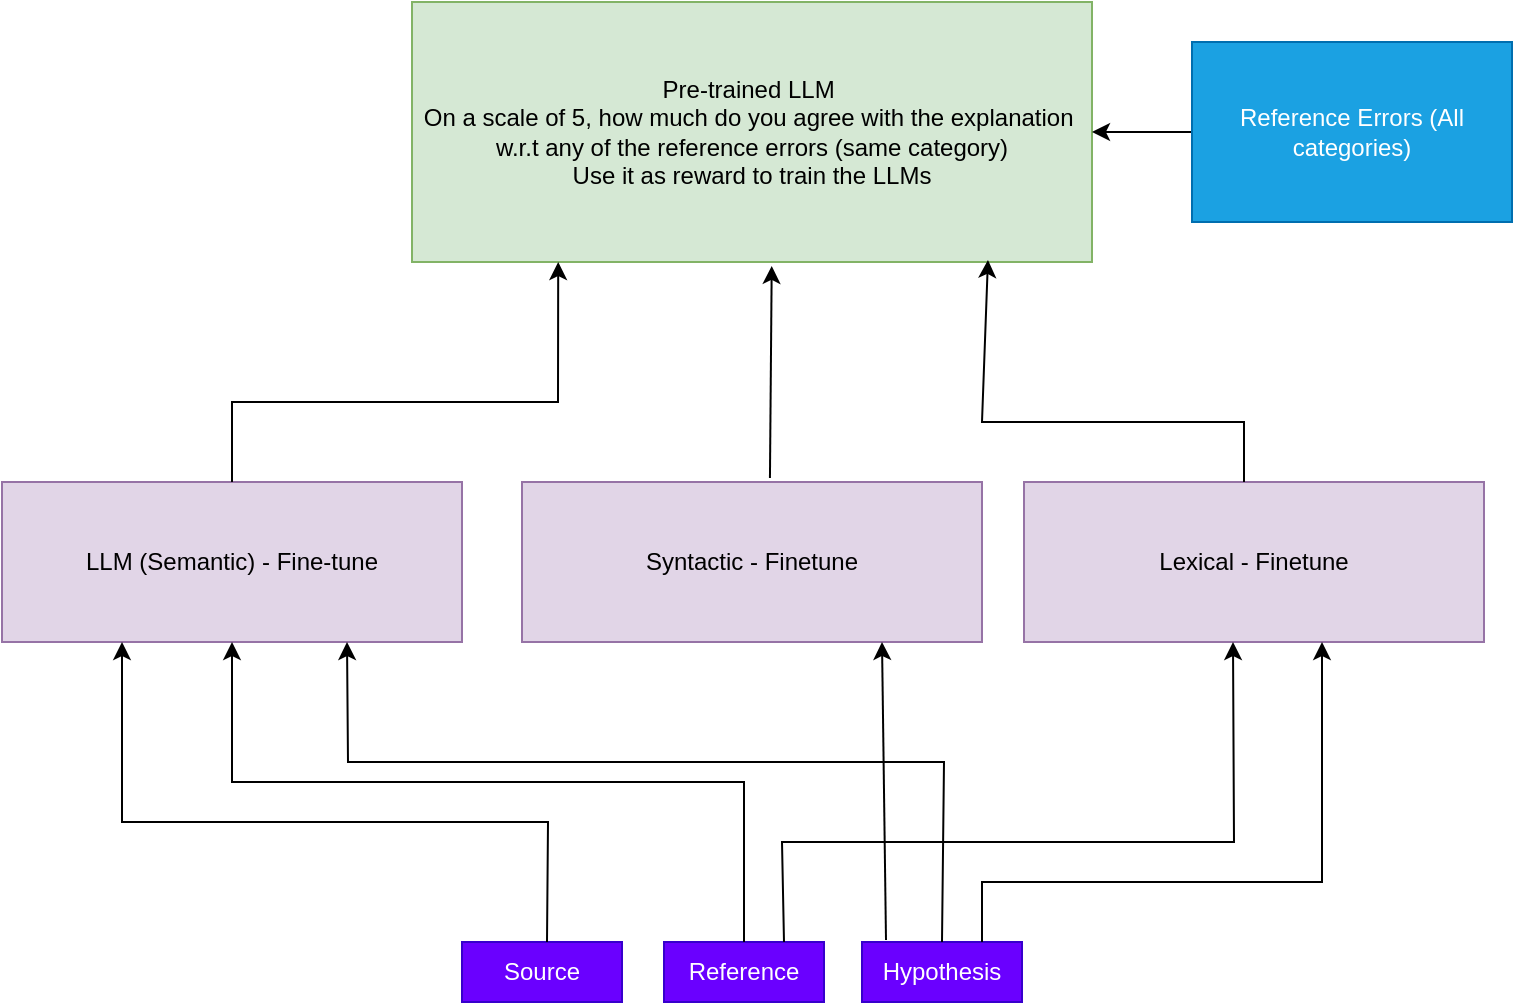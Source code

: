 <mxfile version="24.6.2" type="github">
  <diagram name="Page-1" id="j7pLxt_aFuo62LmIML0I">
    <mxGraphModel dx="1242" dy="711" grid="1" gridSize="10" guides="1" tooltips="1" connect="1" arrows="1" fold="1" page="1" pageScale="1" pageWidth="850" pageHeight="1100" math="0" shadow="0">
      <root>
        <mxCell id="0" />
        <mxCell id="1" parent="0" />
        <mxCell id="3CplHwLoWwES2rncd2Qt-1" value="LLM (Semantic) - Fine-tune" style="rounded=0;whiteSpace=wrap;html=1;fillColor=#e1d5e7;strokeColor=#9673a6;" vertex="1" parent="1">
          <mxGeometry x="55" y="310" width="230" height="80" as="geometry" />
        </mxCell>
        <mxCell id="3CplHwLoWwES2rncd2Qt-2" value="Source" style="rounded=0;whiteSpace=wrap;html=1;fillColor=#6a00ff;fontColor=#ffffff;strokeColor=#3700CC;" vertex="1" parent="1">
          <mxGeometry x="285" y="540" width="80" height="30" as="geometry" />
        </mxCell>
        <mxCell id="3CplHwLoWwES2rncd2Qt-3" value="Reference" style="rounded=0;whiteSpace=wrap;html=1;fillColor=#6a00ff;fontColor=#ffffff;strokeColor=#3700CC;" vertex="1" parent="1">
          <mxGeometry x="386" y="540" width="80" height="30" as="geometry" />
        </mxCell>
        <mxCell id="3CplHwLoWwES2rncd2Qt-4" value="Hypothesis" style="rounded=0;whiteSpace=wrap;html=1;fillColor=#6a00ff;fontColor=#ffffff;strokeColor=#3700CC;" vertex="1" parent="1">
          <mxGeometry x="485" y="540" width="80" height="30" as="geometry" />
        </mxCell>
        <mxCell id="3CplHwLoWwES2rncd2Qt-5" value="Syntactic - Finetune" style="rounded=0;whiteSpace=wrap;html=1;fillColor=#e1d5e7;strokeColor=#9673a6;" vertex="1" parent="1">
          <mxGeometry x="315" y="310" width="230" height="80" as="geometry" />
        </mxCell>
        <mxCell id="3CplHwLoWwES2rncd2Qt-6" value="Lexical - Finetune" style="rounded=0;whiteSpace=wrap;html=1;fillColor=#e1d5e7;strokeColor=#9673a6;" vertex="1" parent="1">
          <mxGeometry x="566" y="310" width="230" height="80" as="geometry" />
        </mxCell>
        <mxCell id="3CplHwLoWwES2rncd2Qt-7" value="" style="endArrow=classic;html=1;rounded=0;exitX=0.5;exitY=0;exitDx=0;exitDy=0;entryX=0.25;entryY=1;entryDx=0;entryDy=0;" edge="1" parent="1">
          <mxGeometry width="50" height="50" relative="1" as="geometry">
            <mxPoint x="327.5" y="540" as="sourcePoint" />
            <mxPoint x="115" y="390" as="targetPoint" />
            <Array as="points">
              <mxPoint x="328" y="480" />
              <mxPoint x="115" y="480" />
            </Array>
          </mxGeometry>
        </mxCell>
        <mxCell id="3CplHwLoWwES2rncd2Qt-8" value="" style="endArrow=classic;html=1;rounded=0;exitX=0.5;exitY=0;exitDx=0;exitDy=0;entryX=0.5;entryY=1;entryDx=0;entryDy=0;" edge="1" parent="1" source="3CplHwLoWwES2rncd2Qt-3" target="3CplHwLoWwES2rncd2Qt-1">
          <mxGeometry width="50" height="50" relative="1" as="geometry">
            <mxPoint x="375" y="420" as="sourcePoint" />
            <mxPoint x="425" y="370" as="targetPoint" />
            <Array as="points">
              <mxPoint x="426" y="460" />
              <mxPoint x="170" y="460" />
            </Array>
          </mxGeometry>
        </mxCell>
        <mxCell id="3CplHwLoWwES2rncd2Qt-9" value="" style="endArrow=classic;html=1;rounded=0;exitX=0.5;exitY=0;exitDx=0;exitDy=0;entryX=0.75;entryY=1;entryDx=0;entryDy=0;" edge="1" parent="1" source="3CplHwLoWwES2rncd2Qt-4" target="3CplHwLoWwES2rncd2Qt-1">
          <mxGeometry width="50" height="50" relative="1" as="geometry">
            <mxPoint x="375" y="420" as="sourcePoint" />
            <mxPoint x="425" y="370" as="targetPoint" />
            <Array as="points">
              <mxPoint x="526" y="450" />
              <mxPoint x="228" y="450" />
            </Array>
          </mxGeometry>
        </mxCell>
        <mxCell id="3CplHwLoWwES2rncd2Qt-12" value="" style="endArrow=classic;html=1;rounded=0;exitX=0.75;exitY=0;exitDx=0;exitDy=0;" edge="1" parent="1" source="3CplHwLoWwES2rncd2Qt-3">
          <mxGeometry width="50" height="50" relative="1" as="geometry">
            <mxPoint x="691.5" y="560" as="sourcePoint" />
            <mxPoint x="670.5" y="390" as="targetPoint" />
            <Array as="points">
              <mxPoint x="445" y="490" />
              <mxPoint x="671" y="490" />
            </Array>
          </mxGeometry>
        </mxCell>
        <mxCell id="3CplHwLoWwES2rncd2Qt-13" value="" style="endArrow=classic;html=1;rounded=0;exitX=0.75;exitY=0;exitDx=0;exitDy=0;" edge="1" parent="1" source="3CplHwLoWwES2rncd2Qt-4">
          <mxGeometry width="50" height="50" relative="1" as="geometry">
            <mxPoint x="836" y="560" as="sourcePoint" />
            <mxPoint x="715" y="390" as="targetPoint" />
            <Array as="points">
              <mxPoint x="545" y="510" />
              <mxPoint x="715" y="510" />
            </Array>
          </mxGeometry>
        </mxCell>
        <mxCell id="3CplHwLoWwES2rncd2Qt-14" value="" style="endArrow=classic;html=1;rounded=0;exitX=0.15;exitY=-0.033;exitDx=0;exitDy=0;exitPerimeter=0;" edge="1" parent="1" source="3CplHwLoWwES2rncd2Qt-4">
          <mxGeometry width="50" height="50" relative="1" as="geometry">
            <mxPoint x="576" y="560" as="sourcePoint" />
            <mxPoint x="495" y="390" as="targetPoint" />
          </mxGeometry>
        </mxCell>
        <mxCell id="3CplHwLoWwES2rncd2Qt-15" value="Pre-trained LLM&amp;nbsp;&lt;div&gt;On a scale of 5, how much do you agree with the explanation&amp;nbsp;&lt;/div&gt;&lt;div&gt;w.r.t any of the reference errors (same category)&lt;/div&gt;&lt;div&gt;Use it as reward to train the LLMs&lt;/div&gt;" style="whiteSpace=wrap;html=1;fillColor=#d5e8d4;strokeColor=#82b366;" vertex="1" parent="1">
          <mxGeometry x="260" y="70" width="340" height="130" as="geometry" />
        </mxCell>
        <mxCell id="3CplHwLoWwES2rncd2Qt-17" value="" style="endArrow=classic;html=1;rounded=0;entryX=0.215;entryY=1;entryDx=0;entryDy=0;entryPerimeter=0;exitX=0.5;exitY=0;exitDx=0;exitDy=0;" edge="1" parent="1" source="3CplHwLoWwES2rncd2Qt-1" target="3CplHwLoWwES2rncd2Qt-15">
          <mxGeometry width="50" height="50" relative="1" as="geometry">
            <mxPoint x="480" y="280" as="sourcePoint" />
            <mxPoint x="530" y="230" as="targetPoint" />
            <Array as="points">
              <mxPoint x="170" y="270" />
              <mxPoint x="333" y="270" />
            </Array>
          </mxGeometry>
        </mxCell>
        <mxCell id="3CplHwLoWwES2rncd2Qt-18" value="" style="endArrow=classic;html=1;rounded=0;exitX=0.539;exitY=-0.025;exitDx=0;exitDy=0;exitPerimeter=0;entryX=0.529;entryY=1.015;entryDx=0;entryDy=0;entryPerimeter=0;" edge="1" parent="1" source="3CplHwLoWwES2rncd2Qt-5" target="3CplHwLoWwES2rncd2Qt-15">
          <mxGeometry width="50" height="50" relative="1" as="geometry">
            <mxPoint x="480" y="280" as="sourcePoint" />
            <mxPoint x="530" y="230" as="targetPoint" />
          </mxGeometry>
        </mxCell>
        <mxCell id="3CplHwLoWwES2rncd2Qt-19" value="" style="endArrow=classic;html=1;rounded=0;exitX=0.5;exitY=0;exitDx=0;exitDy=0;entryX=0.847;entryY=0.992;entryDx=0;entryDy=0;entryPerimeter=0;" edge="1" parent="1" target="3CplHwLoWwES2rncd2Qt-15">
          <mxGeometry width="50" height="50" relative="1" as="geometry">
            <mxPoint x="676" y="310" as="sourcePoint" />
            <mxPoint x="539.92" y="201.95" as="targetPoint" />
            <Array as="points">
              <mxPoint x="676" y="280" />
              <mxPoint x="545" y="280" />
            </Array>
          </mxGeometry>
        </mxCell>
        <mxCell id="3CplHwLoWwES2rncd2Qt-21" value="" style="edgeStyle=orthogonalEdgeStyle;rounded=0;orthogonalLoop=1;jettySize=auto;html=1;" edge="1" parent="1" source="3CplHwLoWwES2rncd2Qt-20" target="3CplHwLoWwES2rncd2Qt-15">
          <mxGeometry relative="1" as="geometry" />
        </mxCell>
        <mxCell id="3CplHwLoWwES2rncd2Qt-20" value="Reference Errors (All categories)" style="rounded=0;whiteSpace=wrap;html=1;fillColor=#1ba1e2;fontColor=#ffffff;strokeColor=#006EAF;" vertex="1" parent="1">
          <mxGeometry x="650" y="90" width="160" height="90" as="geometry" />
        </mxCell>
      </root>
    </mxGraphModel>
  </diagram>
</mxfile>
